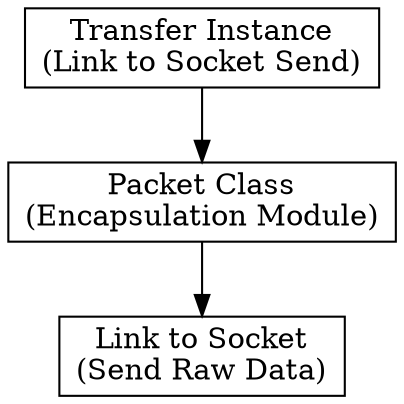 digraph DataSendingProcess {
  TransferInstance [label="Transfer Instance\n(Link to Socket Send)", shape="box"];
  PacketClass [label="Packet Class\n(Encapsulation Module)", shape="box"];
  LinkToSocket [label="Link to Socket\n(Send Raw Data)", shape="box"];

  TransferInstance -> PacketClass -> LinkToSocket;
}
